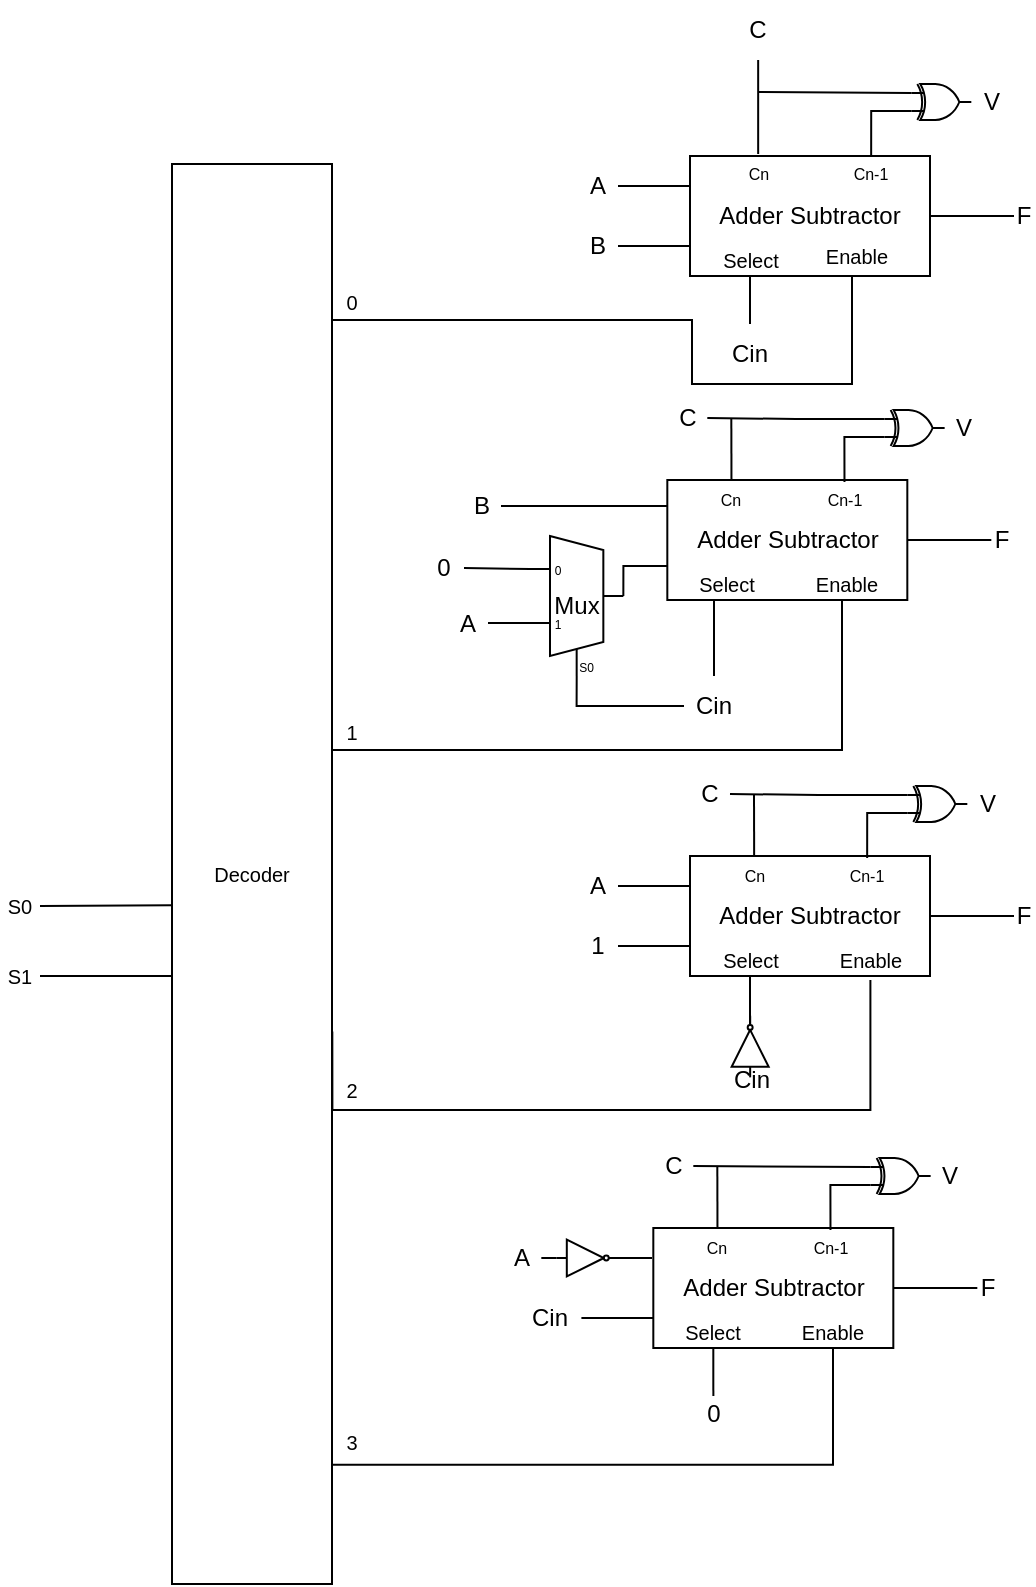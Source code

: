 <mxfile version="15.8.7" type="device" pages="2"><diagram id="RsUCaiPZRQMiNxT37Tem" name="1"><mxGraphModel dx="1182" dy="2004" grid="1" gridSize="10" guides="1" tooltips="1" connect="1" arrows="1" fold="1" page="1" pageScale="1" pageWidth="827" pageHeight="1169" math="0" shadow="0"><root><mxCell id="6rl719s_LVh7zsC9c9Lm-0"/><mxCell id="6rl719s_LVh7zsC9c9Lm-1" parent="6rl719s_LVh7zsC9c9Lm-0"/><mxCell id="6rl719s_LVh7zsC9c9Lm-2" style="edgeStyle=orthogonalEdgeStyle;rounded=0;orthogonalLoop=1;jettySize=auto;html=1;exitX=0;exitY=0.75;exitDx=0;exitDy=0;endArrow=none;endFill=0;entryX=1;entryY=0.5;entryDx=0;entryDy=0;" parent="6rl719s_LVh7zsC9c9Lm-1" source="6rl719s_LVh7zsC9c9Lm-3" target="6rl719s_LVh7zsC9c9Lm-31" edge="1"><mxGeometry relative="1" as="geometry"><mxPoint x="319" y="123" as="targetPoint"/></mxGeometry></mxCell><mxCell id="6rl719s_LVh7zsC9c9Lm-3" value="Adder Subtractor" style="rounded=0;whiteSpace=wrap;html=1;" parent="6rl719s_LVh7zsC9c9Lm-1" vertex="1"><mxGeometry x="399" y="76" width="120" height="60" as="geometry"/></mxCell><mxCell id="6rl719s_LVh7zsC9c9Lm-4" value="A" style="text;html=1;strokeColor=none;fillColor=none;align=center;verticalAlign=middle;whiteSpace=wrap;rounded=0;" parent="6rl719s_LVh7zsC9c9Lm-1" vertex="1"><mxGeometry x="343" y="76" width="20" height="30" as="geometry"/></mxCell><mxCell id="6rl719s_LVh7zsC9c9Lm-5" value="" style="endArrow=none;html=1;rounded=0;entryX=0;entryY=0.25;entryDx=0;entryDy=0;" parent="6rl719s_LVh7zsC9c9Lm-1" source="6rl719s_LVh7zsC9c9Lm-4" target="6rl719s_LVh7zsC9c9Lm-3" edge="1"><mxGeometry width="50" height="50" relative="1" as="geometry"><mxPoint x="349" y="93" as="sourcePoint"/><mxPoint x="519" y="136" as="targetPoint"/></mxGeometry></mxCell><mxCell id="6rl719s_LVh7zsC9c9Lm-6" style="edgeStyle=orthogonalEdgeStyle;rounded=1;orthogonalLoop=1;jettySize=auto;html=1;entryX=0.25;entryY=1;entryDx=0;entryDy=0;endArrow=none;endFill=0;" parent="6rl719s_LVh7zsC9c9Lm-1" target="6rl719s_LVh7zsC9c9Lm-3" edge="1"><mxGeometry relative="1" as="geometry"><mxPoint x="429.017" y="160" as="sourcePoint"/></mxGeometry></mxCell><mxCell id="6rl719s_LVh7zsC9c9Lm-7" value="Cin" style="text;html=1;strokeColor=none;fillColor=none;align=center;verticalAlign=middle;whiteSpace=wrap;rounded=0;" parent="6rl719s_LVh7zsC9c9Lm-1" vertex="1"><mxGeometry x="414" y="160" width="30" height="30" as="geometry"/></mxCell><mxCell id="6rl719s_LVh7zsC9c9Lm-8" style="edgeStyle=orthogonalEdgeStyle;rounded=0;orthogonalLoop=1;jettySize=auto;html=1;exitX=0;exitY=0.75;exitDx=0;exitDy=0;entryX=1;entryY=0.5;entryDx=0;entryDy=-5;entryPerimeter=0;endArrow=none;endFill=0;" parent="6rl719s_LVh7zsC9c9Lm-1" target="6rl719s_LVh7zsC9c9Lm-13" edge="1"><mxGeometry relative="1" as="geometry"><mxPoint x="399" y="281" as="sourcePoint"/></mxGeometry></mxCell><mxCell id="6rl719s_LVh7zsC9c9Lm-10" value="A" style="text;html=1;strokeColor=none;fillColor=none;align=center;verticalAlign=middle;whiteSpace=wrap;rounded=0;" parent="6rl719s_LVh7zsC9c9Lm-1" vertex="1"><mxGeometry x="278" y="295" width="20" height="30" as="geometry"/></mxCell><mxCell id="6rl719s_LVh7zsC9c9Lm-11" value="" style="endArrow=none;html=1;rounded=0;entryX=0;entryY=0.25;entryDx=0;entryDy=0;exitX=1;exitY=0.5;exitDx=0;exitDy=0;" parent="6rl719s_LVh7zsC9c9Lm-1" source="6rl719s_LVh7zsC9c9Lm-12" edge="1"><mxGeometry width="50" height="50" relative="1" as="geometry"><mxPoint x="340" y="251" as="sourcePoint"/><mxPoint x="399" y="251" as="targetPoint"/></mxGeometry></mxCell><mxCell id="6rl719s_LVh7zsC9c9Lm-12" value="B" style="text;html=1;strokeColor=none;fillColor=none;align=center;verticalAlign=middle;whiteSpace=wrap;rounded=0;" parent="6rl719s_LVh7zsC9c9Lm-1" vertex="1"><mxGeometry x="284.5" y="236" width="20" height="30" as="geometry"/></mxCell><mxCell id="6rl719s_LVh7zsC9c9Lm-13" value="Mux" style="shadow=0;dashed=0;align=center;html=1;strokeWidth=1;shape=mxgraph.electrical.abstract.mux2;" parent="6rl719s_LVh7zsC9c9Lm-1" vertex="1"><mxGeometry x="319" y="266" width="46.67" height="70" as="geometry"/></mxCell><mxCell id="6rl719s_LVh7zsC9c9Lm-14" value="" style="endArrow=none;html=1;rounded=0;exitX=1;exitY=0.5;exitDx=0;exitDy=0;exitPerimeter=0;entryX=0;entryY=0.579;entryDx=0;entryDy=3;entryPerimeter=0;" parent="6rl719s_LVh7zsC9c9Lm-1" target="6rl719s_LVh7zsC9c9Lm-13" edge="1"><mxGeometry width="50" height="50" relative="1" as="geometry"><mxPoint x="298" y="309.5" as="sourcePoint"/><mxPoint x="349" y="274" as="targetPoint"/></mxGeometry></mxCell><mxCell id="6rl719s_LVh7zsC9c9Lm-15" value="" style="endArrow=none;html=1;rounded=0;entryX=0;entryY=0.193;entryDx=0;entryDy=3;entryPerimeter=0;exitX=1;exitY=0.5;exitDx=0;exitDy=0;" parent="6rl719s_LVh7zsC9c9Lm-1" source="6rl719s_LVh7zsC9c9Lm-23" target="6rl719s_LVh7zsC9c9Lm-13" edge="1"><mxGeometry width="50" height="50" relative="1" as="geometry"><mxPoint x="290" y="283" as="sourcePoint"/><mxPoint x="349" y="274" as="targetPoint"/></mxGeometry></mxCell><mxCell id="6rl719s_LVh7zsC9c9Lm-16" style="edgeStyle=orthogonalEdgeStyle;rounded=0;orthogonalLoop=1;jettySize=auto;html=1;entryX=0.25;entryY=1;entryDx=0;entryDy=0;endArrow=none;endFill=0;exitX=0.5;exitY=0;exitDx=0;exitDy=0;" parent="6rl719s_LVh7zsC9c9Lm-1" source="6rl719s_LVh7zsC9c9Lm-18" edge="1"><mxGeometry relative="1" as="geometry"><mxPoint x="429" y="296" as="targetPoint"/><Array as="points"><mxPoint x="411" y="296"/></Array></mxGeometry></mxCell><mxCell id="6rl719s_LVh7zsC9c9Lm-17" style="edgeStyle=orthogonalEdgeStyle;rounded=0;orthogonalLoop=1;jettySize=auto;html=1;entryX=0.286;entryY=1;entryDx=10;entryDy=0;entryPerimeter=0;endArrow=none;endFill=0;" parent="6rl719s_LVh7zsC9c9Lm-1" source="6rl719s_LVh7zsC9c9Lm-18" target="6rl719s_LVh7zsC9c9Lm-13" edge="1"><mxGeometry relative="1" as="geometry"><Array as="points"><mxPoint x="342" y="351"/></Array></mxGeometry></mxCell><mxCell id="6rl719s_LVh7zsC9c9Lm-18" value="Cin" style="text;html=1;strokeColor=none;fillColor=none;align=center;verticalAlign=middle;whiteSpace=wrap;rounded=0;" parent="6rl719s_LVh7zsC9c9Lm-1" vertex="1"><mxGeometry x="396" y="336" width="30" height="30" as="geometry"/></mxCell><mxCell id="6rl719s_LVh7zsC9c9Lm-23" value="0" style="text;html=1;strokeColor=none;fillColor=none;align=center;verticalAlign=middle;whiteSpace=wrap;rounded=0;" parent="6rl719s_LVh7zsC9c9Lm-1" vertex="1"><mxGeometry x="266" y="267" width="20" height="30" as="geometry"/></mxCell><mxCell id="6rl719s_LVh7zsC9c9Lm-31" value="B" style="text;html=1;strokeColor=none;fillColor=none;align=center;verticalAlign=middle;whiteSpace=wrap;rounded=0;" parent="6rl719s_LVh7zsC9c9Lm-1" vertex="1"><mxGeometry x="343" y="105.5" width="20" height="30" as="geometry"/></mxCell><mxCell id="6rl719s_LVh7zsC9c9Lm-32" value="Select" style="text;html=1;strokeColor=none;fillColor=none;align=center;verticalAlign=middle;whiteSpace=wrap;rounded=0;fontSize=10;" parent="6rl719s_LVh7zsC9c9Lm-1" vertex="1"><mxGeometry x="408.5" y="117" width="41" height="21" as="geometry"/></mxCell><mxCell id="6rl719s_LVh7zsC9c9Lm-33" style="edgeStyle=orthogonalEdgeStyle;rounded=0;orthogonalLoop=1;jettySize=auto;html=1;exitX=0;exitY=0.75;exitDx=0;exitDy=0;endArrow=none;endFill=0;entryX=1;entryY=0.5;entryDx=0;entryDy=0;" parent="6rl719s_LVh7zsC9c9Lm-1" source="6rl719s_LVh7zsC9c9Lm-34" target="6rl719s_LVh7zsC9c9Lm-38" edge="1"><mxGeometry relative="1" as="geometry"><mxPoint x="319.0" y="473" as="targetPoint"/></mxGeometry></mxCell><mxCell id="6rl719s_LVh7zsC9c9Lm-34" value="Adder Subtractor" style="rounded=0;whiteSpace=wrap;html=1;" parent="6rl719s_LVh7zsC9c9Lm-1" vertex="1"><mxGeometry x="399.0" y="426" width="120" height="60" as="geometry"/></mxCell><mxCell id="6rl719s_LVh7zsC9c9Lm-35" value="A" style="text;html=1;strokeColor=none;fillColor=none;align=center;verticalAlign=middle;whiteSpace=wrap;rounded=0;" parent="6rl719s_LVh7zsC9c9Lm-1" vertex="1"><mxGeometry x="343.0" y="426" width="20" height="30" as="geometry"/></mxCell><mxCell id="6rl719s_LVh7zsC9c9Lm-36" value="" style="endArrow=none;html=1;rounded=0;entryX=0;entryY=0.25;entryDx=0;entryDy=0;" parent="6rl719s_LVh7zsC9c9Lm-1" source="6rl719s_LVh7zsC9c9Lm-35" target="6rl719s_LVh7zsC9c9Lm-34" edge="1"><mxGeometry width="50" height="50" relative="1" as="geometry"><mxPoint x="349.0" y="443" as="sourcePoint"/><mxPoint x="519" y="486" as="targetPoint"/></mxGeometry></mxCell><mxCell id="6rl719s_LVh7zsC9c9Lm-37" style="edgeStyle=orthogonalEdgeStyle;rounded=1;orthogonalLoop=1;jettySize=auto;html=1;entryX=0.25;entryY=1;entryDx=0;entryDy=0;endArrow=none;endFill=0;" parent="6rl719s_LVh7zsC9c9Lm-1" target="6rl719s_LVh7zsC9c9Lm-34" edge="1"><mxGeometry relative="1" as="geometry"><mxPoint x="429.017" y="510" as="sourcePoint"/></mxGeometry></mxCell><mxCell id="6rl719s_LVh7zsC9c9Lm-38" value="1" style="text;html=1;strokeColor=none;fillColor=none;align=center;verticalAlign=middle;whiteSpace=wrap;rounded=0;" parent="6rl719s_LVh7zsC9c9Lm-1" vertex="1"><mxGeometry x="343.0" y="455.5" width="20" height="30" as="geometry"/></mxCell><mxCell id="6rl719s_LVh7zsC9c9Lm-39" value="Select" style="text;html=1;strokeColor=none;fillColor=none;align=center;verticalAlign=middle;whiteSpace=wrap;rounded=0;fontSize=10;" parent="6rl719s_LVh7zsC9c9Lm-1" vertex="1"><mxGeometry x="408.5" y="467" width="41" height="21" as="geometry"/></mxCell><mxCell id="6rl719s_LVh7zsC9c9Lm-40" value="Cin" style="text;html=1;strokeColor=none;fillColor=none;align=center;verticalAlign=middle;whiteSpace=wrap;rounded=0;" parent="6rl719s_LVh7zsC9c9Lm-1" vertex="1"><mxGeometry x="414.66" y="523" width="30" height="30" as="geometry"/></mxCell><mxCell id="6rl719s_LVh7zsC9c9Lm-41" value="" style="verticalLabelPosition=bottom;shadow=0;dashed=0;align=center;html=1;verticalAlign=top;shape=mxgraph.electrical.logic_gates.inverter_2;fontSize=10;rotation=-90;" parent="6rl719s_LVh7zsC9c9Lm-1" vertex="1"><mxGeometry x="413.66" y="512" width="30.84" height="18.5" as="geometry"/></mxCell><mxCell id="ZYBByShZDSf-oBHwDq__-12" style="edgeStyle=orthogonalEdgeStyle;rounded=0;orthogonalLoop=1;jettySize=auto;html=1;exitX=0.5;exitY=1;exitDx=0;exitDy=0;fontSize=10;endArrow=none;endFill=0;" parent="6rl719s_LVh7zsC9c9Lm-1" source="ZYBByShZDSf-oBHwDq__-0" target="ZYBByShZDSf-oBHwDq__-5" edge="1"><mxGeometry relative="1" as="geometry"><mxPoint x="578.793" y="210" as="targetPoint"/><Array as="points"><mxPoint x="480" y="136"/><mxPoint x="480" y="190"/><mxPoint x="400" y="190"/><mxPoint x="400" y="158"/></Array></mxGeometry></mxCell><mxCell id="ZYBByShZDSf-oBHwDq__-0" value="Enable" style="text;html=1;strokeColor=none;fillColor=none;align=center;verticalAlign=middle;whiteSpace=wrap;rounded=0;fontSize=10;" parent="6rl719s_LVh7zsC9c9Lm-1" vertex="1"><mxGeometry x="462.34" y="115" width="41" height="21" as="geometry"/></mxCell><mxCell id="ZYBByShZDSf-oBHwDq__-14" style="edgeStyle=orthogonalEdgeStyle;rounded=0;orthogonalLoop=1;jettySize=auto;html=1;entryX=0.994;entryY=0.38;entryDx=0;entryDy=0;entryPerimeter=0;fontSize=10;endArrow=none;endFill=0;" parent="6rl719s_LVh7zsC9c9Lm-1" target="ZYBByShZDSf-oBHwDq__-5" edge="1"><mxGeometry relative="1" as="geometry"><Array as="points"><mxPoint x="475" y="373"/><mxPoint x="219" y="373"/></Array><mxPoint x="475" y="296" as="sourcePoint"/></mxGeometry></mxCell><mxCell id="ZYBByShZDSf-oBHwDq__-17" style="edgeStyle=orthogonalEdgeStyle;rounded=0;orthogonalLoop=1;jettySize=auto;html=1;entryX=1.002;entryY=0.611;entryDx=0;entryDy=0;entryPerimeter=0;fontSize=10;endArrow=none;endFill=0;" parent="6rl719s_LVh7zsC9c9Lm-1" source="ZYBByShZDSf-oBHwDq__-2" target="ZYBByShZDSf-oBHwDq__-5" edge="1"><mxGeometry relative="1" as="geometry"><Array as="points"><mxPoint x="489" y="553"/><mxPoint x="220" y="553"/></Array></mxGeometry></mxCell><mxCell id="ZYBByShZDSf-oBHwDq__-2" value="Enable" style="text;html=1;strokeColor=none;fillColor=none;align=center;verticalAlign=middle;whiteSpace=wrap;rounded=0;fontSize=10;" parent="6rl719s_LVh7zsC9c9Lm-1" vertex="1"><mxGeometry x="468.66" y="467" width="41" height="21" as="geometry"/></mxCell><mxCell id="ZYBByShZDSf-oBHwDq__-18" style="edgeStyle=orthogonalEdgeStyle;rounded=0;orthogonalLoop=1;jettySize=auto;html=1;fontSize=10;endArrow=none;endFill=0;entryX=0.994;entryY=0.916;entryDx=0;entryDy=0;entryPerimeter=0;" parent="6rl719s_LVh7zsC9c9Lm-1" target="ZYBByShZDSf-oBHwDq__-5" edge="1"><mxGeometry relative="1" as="geometry"><mxPoint x="487" y="760" as="targetPoint"/><Array as="points"><mxPoint x="470" y="730"/></Array><mxPoint x="470.5" y="672" as="sourcePoint"/></mxGeometry></mxCell><mxCell id="ZYBByShZDSf-oBHwDq__-5" value="Decoder" style="rounded=0;whiteSpace=wrap;html=1;fontSize=10;" parent="6rl719s_LVh7zsC9c9Lm-1" vertex="1"><mxGeometry x="140" y="80" width="80" height="710" as="geometry"/></mxCell><mxCell id="ZYBByShZDSf-oBHwDq__-7" value="" style="endArrow=none;html=1;rounded=0;fontSize=10;exitX=-0.052;exitY=0.484;exitDx=0;exitDy=0;exitPerimeter=0;entryX=1;entryY=0.5;entryDx=0;entryDy=0;" parent="6rl719s_LVh7zsC9c9Lm-1" edge="1"><mxGeometry width="50" height="50" relative="1" as="geometry"><mxPoint x="140.0" y="486.0" as="sourcePoint"/><mxPoint x="74" y="486.0" as="targetPoint"/></mxGeometry></mxCell><mxCell id="ZYBByShZDSf-oBHwDq__-13" value="0" style="text;html=1;strokeColor=none;fillColor=none;align=center;verticalAlign=middle;whiteSpace=wrap;rounded=0;fontSize=10;" parent="6rl719s_LVh7zsC9c9Lm-1" vertex="1"><mxGeometry x="220" y="134" width="20" height="30" as="geometry"/></mxCell><mxCell id="ZYBByShZDSf-oBHwDq__-15" value="1" style="text;html=1;strokeColor=none;fillColor=none;align=center;verticalAlign=middle;whiteSpace=wrap;rounded=0;fontSize=10;" parent="6rl719s_LVh7zsC9c9Lm-1" vertex="1"><mxGeometry x="220" y="349" width="20" height="30" as="geometry"/></mxCell><mxCell id="ZYBByShZDSf-oBHwDq__-22" value="S0" style="text;html=1;strokeColor=none;fillColor=none;align=center;verticalAlign=middle;whiteSpace=wrap;rounded=0;fontSize=10;" parent="6rl719s_LVh7zsC9c9Lm-1" vertex="1"><mxGeometry x="54" y="441" width="20" height="20" as="geometry"/></mxCell><mxCell id="ZYBByShZDSf-oBHwDq__-23" value="S1" style="text;html=1;strokeColor=none;fillColor=none;align=center;verticalAlign=middle;whiteSpace=wrap;rounded=0;fontSize=10;" parent="6rl719s_LVh7zsC9c9Lm-1" vertex="1"><mxGeometry x="54" y="476" width="20" height="20" as="geometry"/></mxCell><mxCell id="ZYBByShZDSf-oBHwDq__-24" value="" style="endArrow=none;html=1;rounded=0;fontSize=10;exitX=-0.052;exitY=0.484;exitDx=0;exitDy=0;exitPerimeter=0;entryX=1;entryY=0.5;entryDx=0;entryDy=0;" parent="6rl719s_LVh7zsC9c9Lm-1" target="ZYBByShZDSf-oBHwDq__-22" edge="1"><mxGeometry width="50" height="50" relative="1" as="geometry"><mxPoint x="139.84" y="450.6" as="sourcePoint"/><mxPoint x="74" y="451" as="targetPoint"/></mxGeometry></mxCell><mxCell id="ZYBByShZDSf-oBHwDq__-25" value="2" style="text;html=1;strokeColor=none;fillColor=none;align=center;verticalAlign=middle;whiteSpace=wrap;rounded=0;fontSize=10;" parent="6rl719s_LVh7zsC9c9Lm-1" vertex="1"><mxGeometry x="220" y="528" width="20" height="30" as="geometry"/></mxCell><mxCell id="ZYBByShZDSf-oBHwDq__-26" value="3" style="text;html=1;strokeColor=none;fillColor=none;align=center;verticalAlign=middle;whiteSpace=wrap;rounded=0;fontSize=10;" parent="6rl719s_LVh7zsC9c9Lm-1" vertex="1"><mxGeometry x="220" y="704" width="20" height="30" as="geometry"/></mxCell><mxCell id="NhhRBZqw4-z9NiIRB-gK-0" value="" style="endArrow=none;html=1;rounded=0;entryX=1;entryY=0.5;entryDx=0;entryDy=0;exitX=0;exitY=0.5;exitDx=0;exitDy=0;" parent="6rl719s_LVh7zsC9c9Lm-1" source="NhhRBZqw4-z9NiIRB-gK-1" target="6rl719s_LVh7zsC9c9Lm-3" edge="1"><mxGeometry width="50" height="50" relative="1" as="geometry"><mxPoint x="560" y="106" as="sourcePoint"/><mxPoint x="490" y="230" as="targetPoint"/></mxGeometry></mxCell><mxCell id="NhhRBZqw4-z9NiIRB-gK-1" value="F" style="text;html=1;strokeColor=none;fillColor=none;align=center;verticalAlign=middle;whiteSpace=wrap;rounded=0;" parent="6rl719s_LVh7zsC9c9Lm-1" vertex="1"><mxGeometry x="561" y="91" width="10" height="30" as="geometry"/></mxCell><mxCell id="NhhRBZqw4-z9NiIRB-gK-7" value="" style="endArrow=none;html=1;rounded=0;entryX=1;entryY=0.5;entryDx=0;entryDy=0;exitX=0;exitY=0.5;exitDx=0;exitDy=0;" parent="6rl719s_LVh7zsC9c9Lm-1" source="NhhRBZqw4-z9NiIRB-gK-8" edge="1"><mxGeometry width="50" height="50" relative="1" as="geometry"><mxPoint x="560" y="456" as="sourcePoint"/><mxPoint x="519" y="456" as="targetPoint"/></mxGeometry></mxCell><mxCell id="NhhRBZqw4-z9NiIRB-gK-8" value="F" style="text;html=1;strokeColor=none;fillColor=none;align=center;verticalAlign=middle;whiteSpace=wrap;rounded=0;" parent="6rl719s_LVh7zsC9c9Lm-1" vertex="1"><mxGeometry x="561" y="441" width="10" height="30" as="geometry"/></mxCell><mxCell id="NhhRBZqw4-z9NiIRB-gK-15" value="Cn-1" style="text;html=1;strokeColor=none;fillColor=none;align=center;verticalAlign=middle;whiteSpace=wrap;rounded=0;fontSize=8;" parent="6rl719s_LVh7zsC9c9Lm-1" vertex="1"><mxGeometry x="479.16" y="76" width="20.84" height="17" as="geometry"/></mxCell><mxCell id="NhhRBZqw4-z9NiIRB-gK-16" value="Cn" style="text;html=1;strokeColor=none;fillColor=none;align=center;verticalAlign=middle;whiteSpace=wrap;rounded=0;fontSize=8;" parent="6rl719s_LVh7zsC9c9Lm-1" vertex="1"><mxGeometry x="422.66" y="76" width="20.84" height="17" as="geometry"/></mxCell><mxCell id="NhhRBZqw4-z9NiIRB-gK-17" value="" style="endArrow=none;html=1;rounded=0;exitX=0.5;exitY=0;exitDx=0;exitDy=0;entryX=0.5;entryY=1;entryDx=0;entryDy=0;" parent="6rl719s_LVh7zsC9c9Lm-1" target="NhhRBZqw4-z9NiIRB-gK-18" edge="1"><mxGeometry width="50" height="50" relative="1" as="geometry"><mxPoint x="433.08" y="75" as="sourcePoint"/><mxPoint x="433.08" y="39" as="targetPoint"/></mxGeometry></mxCell><mxCell id="NhhRBZqw4-z9NiIRB-gK-18" value="C" style="text;html=1;strokeColor=none;fillColor=none;align=center;verticalAlign=middle;whiteSpace=wrap;rounded=0;" parent="6rl719s_LVh7zsC9c9Lm-1" vertex="1"><mxGeometry x="423.08" y="-2" width="20" height="30" as="geometry"/></mxCell><mxCell id="NhhRBZqw4-z9NiIRB-gK-20" style="edgeStyle=orthogonalEdgeStyle;rounded=0;orthogonalLoop=1;jettySize=auto;html=1;exitX=0;exitY=0.75;exitDx=0;exitDy=0;exitPerimeter=0;entryX=0.5;entryY=0;entryDx=0;entryDy=0;endArrow=none;endFill=0;" parent="6rl719s_LVh7zsC9c9Lm-1" source="NhhRBZqw4-z9NiIRB-gK-19" target="NhhRBZqw4-z9NiIRB-gK-15" edge="1"><mxGeometry relative="1" as="geometry"/></mxCell><mxCell id="NhhRBZqw4-z9NiIRB-gK-21" style="edgeStyle=orthogonalEdgeStyle;rounded=0;orthogonalLoop=1;jettySize=auto;html=1;exitX=0;exitY=0.25;exitDx=0;exitDy=0;exitPerimeter=0;endArrow=none;endFill=0;" parent="6rl719s_LVh7zsC9c9Lm-1" source="NhhRBZqw4-z9NiIRB-gK-19" edge="1"><mxGeometry relative="1" as="geometry"><mxPoint x="433" y="44" as="targetPoint"/></mxGeometry></mxCell><mxCell id="NhhRBZqw4-z9NiIRB-gK-19" value="" style="verticalLabelPosition=bottom;shadow=0;dashed=0;align=center;html=1;verticalAlign=top;shape=mxgraph.electrical.logic_gates.logic_gate;operation=xor;" parent="6rl719s_LVh7zsC9c9Lm-1" vertex="1"><mxGeometry x="509.66" y="40" width="30" height="18" as="geometry"/></mxCell><mxCell id="NhhRBZqw4-z9NiIRB-gK-22" value="V" style="text;html=1;strokeColor=none;fillColor=none;align=center;verticalAlign=middle;whiteSpace=wrap;rounded=0;" parent="6rl719s_LVh7zsC9c9Lm-1" vertex="1"><mxGeometry x="539.66" y="34" width="20" height="30" as="geometry"/></mxCell><mxCell id="NhhRBZqw4-z9NiIRB-gK-23" value="Cn-1" style="text;html=1;strokeColor=none;fillColor=none;align=center;verticalAlign=middle;whiteSpace=wrap;rounded=0;fontSize=8;" parent="6rl719s_LVh7zsC9c9Lm-1" vertex="1"><mxGeometry x="477.16" y="427" width="20.84" height="17" as="geometry"/></mxCell><mxCell id="NhhRBZqw4-z9NiIRB-gK-24" value="Cn" style="text;html=1;strokeColor=none;fillColor=none;align=center;verticalAlign=middle;whiteSpace=wrap;rounded=0;fontSize=8;" parent="6rl719s_LVh7zsC9c9Lm-1" vertex="1"><mxGeometry x="420.66" y="427" width="20.84" height="17" as="geometry"/></mxCell><mxCell id="NhhRBZqw4-z9NiIRB-gK-25" value="" style="endArrow=none;html=1;rounded=0;exitX=0.5;exitY=0;exitDx=0;exitDy=0;" parent="6rl719s_LVh7zsC9c9Lm-1" edge="1"><mxGeometry width="50" height="50" relative="1" as="geometry"><mxPoint x="431.08" y="426" as="sourcePoint"/><mxPoint x="431" y="395" as="targetPoint"/></mxGeometry></mxCell><mxCell id="NhhRBZqw4-z9NiIRB-gK-26" style="edgeStyle=orthogonalEdgeStyle;rounded=0;orthogonalLoop=1;jettySize=auto;html=1;exitX=0;exitY=0.75;exitDx=0;exitDy=0;exitPerimeter=0;entryX=0.5;entryY=0;entryDx=0;entryDy=0;endArrow=none;endFill=0;" parent="6rl719s_LVh7zsC9c9Lm-1" source="NhhRBZqw4-z9NiIRB-gK-28" target="NhhRBZqw4-z9NiIRB-gK-23" edge="1"><mxGeometry relative="1" as="geometry"/></mxCell><mxCell id="NhhRBZqw4-z9NiIRB-gK-27" style="edgeStyle=orthogonalEdgeStyle;rounded=0;orthogonalLoop=1;jettySize=auto;html=1;exitX=0;exitY=0.25;exitDx=0;exitDy=0;exitPerimeter=0;endArrow=none;endFill=0;entryX=1;entryY=0.5;entryDx=0;entryDy=0;" parent="6rl719s_LVh7zsC9c9Lm-1" source="NhhRBZqw4-z9NiIRB-gK-28" target="NhhRBZqw4-z9NiIRB-gK-30" edge="1"><mxGeometry relative="1" as="geometry"><mxPoint x="420" y="395" as="targetPoint"/></mxGeometry></mxCell><mxCell id="NhhRBZqw4-z9NiIRB-gK-28" value="" style="verticalLabelPosition=bottom;shadow=0;dashed=0;align=center;html=1;verticalAlign=top;shape=mxgraph.electrical.logic_gates.logic_gate;operation=xor;" parent="6rl719s_LVh7zsC9c9Lm-1" vertex="1"><mxGeometry x="507.66" y="391" width="30" height="18" as="geometry"/></mxCell><mxCell id="NhhRBZqw4-z9NiIRB-gK-29" value="V" style="text;html=1;strokeColor=none;fillColor=none;align=center;verticalAlign=middle;whiteSpace=wrap;rounded=0;" parent="6rl719s_LVh7zsC9c9Lm-1" vertex="1"><mxGeometry x="537.66" y="385" width="20" height="30" as="geometry"/></mxCell><mxCell id="NhhRBZqw4-z9NiIRB-gK-30" value="C" style="text;html=1;strokeColor=none;fillColor=none;align=center;verticalAlign=middle;whiteSpace=wrap;rounded=0;" parent="6rl719s_LVh7zsC9c9Lm-1" vertex="1"><mxGeometry x="399" y="380" width="20" height="30" as="geometry"/></mxCell><mxCell id="NhhRBZqw4-z9NiIRB-gK-32" style="edgeStyle=orthogonalEdgeStyle;rounded=0;orthogonalLoop=1;jettySize=auto;html=1;exitX=0;exitY=0.75;exitDx=0;exitDy=0;endArrow=none;endFill=0;entryX=1;entryY=0.5;entryDx=0;entryDy=0;" parent="6rl719s_LVh7zsC9c9Lm-1" source="NhhRBZqw4-z9NiIRB-gK-33" edge="1"><mxGeometry relative="1" as="geometry"><mxPoint x="344.66" y="656.5" as="targetPoint"/></mxGeometry></mxCell><mxCell id="NhhRBZqw4-z9NiIRB-gK-33" value="Adder Subtractor" style="rounded=0;whiteSpace=wrap;html=1;" parent="6rl719s_LVh7zsC9c9Lm-1" vertex="1"><mxGeometry x="380.66" y="612" width="120" height="60" as="geometry"/></mxCell><mxCell id="NhhRBZqw4-z9NiIRB-gK-53" style="edgeStyle=orthogonalEdgeStyle;rounded=0;orthogonalLoop=1;jettySize=auto;html=1;exitX=1;exitY=0.5;exitDx=0;exitDy=0;entryX=0;entryY=0.5;entryDx=0;entryDy=0;entryPerimeter=0;endArrow=none;endFill=0;" parent="6rl719s_LVh7zsC9c9Lm-1" source="NhhRBZqw4-z9NiIRB-gK-34" target="NhhRBZqw4-z9NiIRB-gK-50" edge="1"><mxGeometry relative="1" as="geometry"/></mxCell><mxCell id="NhhRBZqw4-z9NiIRB-gK-34" value="A" style="text;html=1;strokeColor=none;fillColor=none;align=center;verticalAlign=middle;whiteSpace=wrap;rounded=0;" parent="6rl719s_LVh7zsC9c9Lm-1" vertex="1"><mxGeometry x="304.66" y="612" width="20" height="30" as="geometry"/></mxCell><mxCell id="NhhRBZqw4-z9NiIRB-gK-36" style="edgeStyle=orthogonalEdgeStyle;rounded=1;orthogonalLoop=1;jettySize=auto;html=1;entryX=0.25;entryY=1;entryDx=0;entryDy=0;endArrow=none;endFill=0;" parent="6rl719s_LVh7zsC9c9Lm-1" target="NhhRBZqw4-z9NiIRB-gK-33" edge="1"><mxGeometry relative="1" as="geometry"><mxPoint x="410.677" y="696" as="sourcePoint"/></mxGeometry></mxCell><mxCell id="NhhRBZqw4-z9NiIRB-gK-38" value="Select" style="text;html=1;strokeColor=none;fillColor=none;align=center;verticalAlign=middle;whiteSpace=wrap;rounded=0;fontSize=10;" parent="6rl719s_LVh7zsC9c9Lm-1" vertex="1"><mxGeometry x="390.16" y="653" width="41" height="21" as="geometry"/></mxCell><mxCell id="NhhRBZqw4-z9NiIRB-gK-40" value="Enable" style="text;html=1;strokeColor=none;fillColor=none;align=center;verticalAlign=middle;whiteSpace=wrap;rounded=0;fontSize=10;" parent="6rl719s_LVh7zsC9c9Lm-1" vertex="1"><mxGeometry x="450.32" y="653" width="41" height="21" as="geometry"/></mxCell><mxCell id="NhhRBZqw4-z9NiIRB-gK-41" value="" style="endArrow=none;html=1;rounded=0;entryX=1;entryY=0.5;entryDx=0;entryDy=0;exitX=0;exitY=0.5;exitDx=0;exitDy=0;" parent="6rl719s_LVh7zsC9c9Lm-1" source="NhhRBZqw4-z9NiIRB-gK-42" edge="1"><mxGeometry width="50" height="50" relative="1" as="geometry"><mxPoint x="541.66" y="642" as="sourcePoint"/><mxPoint x="500.66" y="642" as="targetPoint"/></mxGeometry></mxCell><mxCell id="NhhRBZqw4-z9NiIRB-gK-42" value="F" style="text;html=1;strokeColor=none;fillColor=none;align=center;verticalAlign=middle;whiteSpace=wrap;rounded=0;" parent="6rl719s_LVh7zsC9c9Lm-1" vertex="1"><mxGeometry x="542.66" y="627" width="10" height="30" as="geometry"/></mxCell><mxCell id="NhhRBZqw4-z9NiIRB-gK-43" value="Cn-1" style="text;html=1;strokeColor=none;fillColor=none;align=center;verticalAlign=middle;whiteSpace=wrap;rounded=0;fontSize=8;" parent="6rl719s_LVh7zsC9c9Lm-1" vertex="1"><mxGeometry x="458.82" y="613" width="20.84" height="17" as="geometry"/></mxCell><mxCell id="NhhRBZqw4-z9NiIRB-gK-44" value="Cn" style="text;html=1;strokeColor=none;fillColor=none;align=center;verticalAlign=middle;whiteSpace=wrap;rounded=0;fontSize=8;" parent="6rl719s_LVh7zsC9c9Lm-1" vertex="1"><mxGeometry x="402.32" y="613" width="20.84" height="17" as="geometry"/></mxCell><mxCell id="NhhRBZqw4-z9NiIRB-gK-45" value="" style="endArrow=none;html=1;rounded=0;exitX=0.5;exitY=0;exitDx=0;exitDy=0;" parent="6rl719s_LVh7zsC9c9Lm-1" edge="1"><mxGeometry width="50" height="50" relative="1" as="geometry"><mxPoint x="412.74" y="612" as="sourcePoint"/><mxPoint x="412.66" y="581" as="targetPoint"/></mxGeometry></mxCell><mxCell id="NhhRBZqw4-z9NiIRB-gK-46" style="edgeStyle=orthogonalEdgeStyle;rounded=0;orthogonalLoop=1;jettySize=auto;html=1;exitX=0;exitY=0.75;exitDx=0;exitDy=0;exitPerimeter=0;entryX=0.5;entryY=0;entryDx=0;entryDy=0;endArrow=none;endFill=0;" parent="6rl719s_LVh7zsC9c9Lm-1" source="NhhRBZqw4-z9NiIRB-gK-48" target="NhhRBZqw4-z9NiIRB-gK-43" edge="1"><mxGeometry relative="1" as="geometry"/></mxCell><mxCell id="NhhRBZqw4-z9NiIRB-gK-47" style="edgeStyle=orthogonalEdgeStyle;rounded=0;orthogonalLoop=1;jettySize=auto;html=1;exitX=0;exitY=0.25;exitDx=0;exitDy=0;exitPerimeter=0;endArrow=none;endFill=0;entryX=1;entryY=0.5;entryDx=0;entryDy=0;" parent="6rl719s_LVh7zsC9c9Lm-1" source="NhhRBZqw4-z9NiIRB-gK-48" edge="1"><mxGeometry relative="1" as="geometry"><mxPoint x="400.66" y="581" as="targetPoint"/></mxGeometry></mxCell><mxCell id="NhhRBZqw4-z9NiIRB-gK-48" value="" style="verticalLabelPosition=bottom;shadow=0;dashed=0;align=center;html=1;verticalAlign=top;shape=mxgraph.electrical.logic_gates.logic_gate;operation=xor;" parent="6rl719s_LVh7zsC9c9Lm-1" vertex="1"><mxGeometry x="489.32" y="577" width="30" height="18" as="geometry"/></mxCell><mxCell id="NhhRBZqw4-z9NiIRB-gK-49" value="V" style="text;html=1;strokeColor=none;fillColor=none;align=center;verticalAlign=middle;whiteSpace=wrap;rounded=0;" parent="6rl719s_LVh7zsC9c9Lm-1" vertex="1"><mxGeometry x="519.32" y="571" width="20" height="30" as="geometry"/></mxCell><mxCell id="NhhRBZqw4-z9NiIRB-gK-52" style="edgeStyle=orthogonalEdgeStyle;rounded=0;orthogonalLoop=1;jettySize=auto;html=1;exitX=1;exitY=0.5;exitDx=0;exitDy=0;exitPerimeter=0;endArrow=none;endFill=0;" parent="6rl719s_LVh7zsC9c9Lm-1" source="NhhRBZqw4-z9NiIRB-gK-50" edge="1"><mxGeometry relative="1" as="geometry"><mxPoint x="380" y="627" as="targetPoint"/></mxGeometry></mxCell><mxCell id="NhhRBZqw4-z9NiIRB-gK-50" value="" style="verticalLabelPosition=bottom;shadow=0;dashed=0;align=center;html=1;verticalAlign=top;shape=mxgraph.electrical.logic_gates.inverter_2;fontSize=10;rotation=0;" parent="6rl719s_LVh7zsC9c9Lm-1" vertex="1"><mxGeometry x="332.16" y="617.75" width="30.84" height="18.5" as="geometry"/></mxCell><mxCell id="NhhRBZqw4-z9NiIRB-gK-54" value="0" style="text;html=1;strokeColor=none;fillColor=none;align=center;verticalAlign=middle;whiteSpace=wrap;rounded=0;" parent="6rl719s_LVh7zsC9c9Lm-1" vertex="1"><mxGeometry x="400.66" y="690" width="20" height="30" as="geometry"/></mxCell><mxCell id="NhhRBZqw4-z9NiIRB-gK-55" value="Cin" style="text;html=1;strokeColor=none;fillColor=none;align=center;verticalAlign=middle;whiteSpace=wrap;rounded=0;" parent="6rl719s_LVh7zsC9c9Lm-1" vertex="1"><mxGeometry x="314" y="642" width="30" height="30" as="geometry"/></mxCell><mxCell id="NhhRBZqw4-z9NiIRB-gK-56" value="C" style="text;html=1;strokeColor=none;fillColor=none;align=center;verticalAlign=middle;whiteSpace=wrap;rounded=0;" parent="6rl719s_LVh7zsC9c9Lm-1" vertex="1"><mxGeometry x="380.66" y="566" width="20" height="30" as="geometry"/></mxCell><mxCell id="NhhRBZqw4-z9NiIRB-gK-73" value="Adder Subtractor" style="rounded=0;whiteSpace=wrap;html=1;" parent="6rl719s_LVh7zsC9c9Lm-1" vertex="1"><mxGeometry x="387.66" y="238" width="120" height="60" as="geometry"/></mxCell><mxCell id="NhhRBZqw4-z9NiIRB-gK-78" value="Select" style="text;html=1;strokeColor=none;fillColor=none;align=center;verticalAlign=middle;whiteSpace=wrap;rounded=0;fontSize=10;" parent="6rl719s_LVh7zsC9c9Lm-1" vertex="1"><mxGeometry x="397.16" y="279" width="41" height="21" as="geometry"/></mxCell><mxCell id="NhhRBZqw4-z9NiIRB-gK-79" value="Enable" style="text;html=1;strokeColor=none;fillColor=none;align=center;verticalAlign=middle;whiteSpace=wrap;rounded=0;fontSize=10;" parent="6rl719s_LVh7zsC9c9Lm-1" vertex="1"><mxGeometry x="457.32" y="279" width="41" height="21" as="geometry"/></mxCell><mxCell id="NhhRBZqw4-z9NiIRB-gK-80" value="" style="endArrow=none;html=1;rounded=0;entryX=1;entryY=0.5;entryDx=0;entryDy=0;exitX=0;exitY=0.5;exitDx=0;exitDy=0;" parent="6rl719s_LVh7zsC9c9Lm-1" source="NhhRBZqw4-z9NiIRB-gK-81" edge="1"><mxGeometry width="50" height="50" relative="1" as="geometry"><mxPoint x="548.66" y="268" as="sourcePoint"/><mxPoint x="507.66" y="268" as="targetPoint"/></mxGeometry></mxCell><mxCell id="NhhRBZqw4-z9NiIRB-gK-81" value="F" style="text;html=1;strokeColor=none;fillColor=none;align=center;verticalAlign=middle;whiteSpace=wrap;rounded=0;" parent="6rl719s_LVh7zsC9c9Lm-1" vertex="1"><mxGeometry x="549.66" y="253" width="10" height="30" as="geometry"/></mxCell><mxCell id="NhhRBZqw4-z9NiIRB-gK-82" value="Cn-1" style="text;html=1;strokeColor=none;fillColor=none;align=center;verticalAlign=middle;whiteSpace=wrap;rounded=0;fontSize=8;" parent="6rl719s_LVh7zsC9c9Lm-1" vertex="1"><mxGeometry x="465.82" y="239" width="20.84" height="17" as="geometry"/></mxCell><mxCell id="NhhRBZqw4-z9NiIRB-gK-83" value="Cn" style="text;html=1;strokeColor=none;fillColor=none;align=center;verticalAlign=middle;whiteSpace=wrap;rounded=0;fontSize=8;" parent="6rl719s_LVh7zsC9c9Lm-1" vertex="1"><mxGeometry x="409.32" y="239" width="20.84" height="17" as="geometry"/></mxCell><mxCell id="NhhRBZqw4-z9NiIRB-gK-84" value="" style="endArrow=none;html=1;rounded=0;exitX=0.5;exitY=0;exitDx=0;exitDy=0;" parent="6rl719s_LVh7zsC9c9Lm-1" edge="1"><mxGeometry width="50" height="50" relative="1" as="geometry"><mxPoint x="419.74" y="238" as="sourcePoint"/><mxPoint x="419.66" y="207" as="targetPoint"/></mxGeometry></mxCell><mxCell id="NhhRBZqw4-z9NiIRB-gK-85" style="edgeStyle=orthogonalEdgeStyle;rounded=0;orthogonalLoop=1;jettySize=auto;html=1;exitX=0;exitY=0.75;exitDx=0;exitDy=0;exitPerimeter=0;entryX=0.5;entryY=0;entryDx=0;entryDy=0;endArrow=none;endFill=0;" parent="6rl719s_LVh7zsC9c9Lm-1" source="NhhRBZqw4-z9NiIRB-gK-87" target="NhhRBZqw4-z9NiIRB-gK-82" edge="1"><mxGeometry relative="1" as="geometry"/></mxCell><mxCell id="NhhRBZqw4-z9NiIRB-gK-86" style="edgeStyle=orthogonalEdgeStyle;rounded=0;orthogonalLoop=1;jettySize=auto;html=1;exitX=0;exitY=0.25;exitDx=0;exitDy=0;exitPerimeter=0;endArrow=none;endFill=0;entryX=1;entryY=0.5;entryDx=0;entryDy=0;" parent="6rl719s_LVh7zsC9c9Lm-1" source="NhhRBZqw4-z9NiIRB-gK-87" target="NhhRBZqw4-z9NiIRB-gK-89" edge="1"><mxGeometry relative="1" as="geometry"><mxPoint x="408.66" y="207" as="targetPoint"/></mxGeometry></mxCell><mxCell id="NhhRBZqw4-z9NiIRB-gK-87" value="" style="verticalLabelPosition=bottom;shadow=0;dashed=0;align=center;html=1;verticalAlign=top;shape=mxgraph.electrical.logic_gates.logic_gate;operation=xor;" parent="6rl719s_LVh7zsC9c9Lm-1" vertex="1"><mxGeometry x="496.32" y="203" width="30" height="18" as="geometry"/></mxCell><mxCell id="NhhRBZqw4-z9NiIRB-gK-88" value="V" style="text;html=1;strokeColor=none;fillColor=none;align=center;verticalAlign=middle;whiteSpace=wrap;rounded=0;" parent="6rl719s_LVh7zsC9c9Lm-1" vertex="1"><mxGeometry x="526.32" y="197" width="20" height="30" as="geometry"/></mxCell><mxCell id="NhhRBZqw4-z9NiIRB-gK-89" value="C" style="text;html=1;strokeColor=none;fillColor=none;align=center;verticalAlign=middle;whiteSpace=wrap;rounded=0;" parent="6rl719s_LVh7zsC9c9Lm-1" vertex="1"><mxGeometry x="387.66" y="192" width="20" height="30" as="geometry"/></mxCell></root></mxGraphModel></diagram><diagram id="Nj1vvpLQOXLVEcXTj3U5" name="2"><mxGraphModel dx="394" dy="278" grid="1" gridSize="10" guides="1" tooltips="1" connect="1" arrows="1" fold="1" page="1" pageScale="1" pageWidth="827" pageHeight="1169" math="0" shadow="0"><root><mxCell id="N0m4gwtlJAzCYtnXQRKd-0"/><mxCell id="N0m4gwtlJAzCYtnXQRKd-1" parent="N0m4gwtlJAzCYtnXQRKd-0"/><mxCell id="dv_-f75FkaCXiOk_P8Ut-3" style="edgeStyle=orthogonalEdgeStyle;rounded=0;orthogonalLoop=1;jettySize=auto;html=1;exitX=0;exitY=0.75;exitDx=0;exitDy=0;exitPerimeter=0;endArrow=none;endFill=0;entryX=1.018;entryY=0.41;entryDx=0;entryDy=0;entryPerimeter=0;" edge="1" parent="N0m4gwtlJAzCYtnXQRKd-1" source="dv_-f75FkaCXiOk_P8Ut-0" target="dv_-f75FkaCXiOk_P8Ut-2"><mxGeometry relative="1" as="geometry"><mxPoint x="43" y="41" as="targetPoint"/></mxGeometry></mxCell><mxCell id="dv_-f75FkaCXiOk_P8Ut-5" style="edgeStyle=orthogonalEdgeStyle;rounded=0;orthogonalLoop=1;jettySize=auto;html=1;exitX=0;exitY=0.25;exitDx=0;exitDy=0;exitPerimeter=0;entryX=1.158;entryY=0.813;entryDx=0;entryDy=0;entryPerimeter=0;endArrow=none;endFill=0;" edge="1" parent="N0m4gwtlJAzCYtnXQRKd-1" source="dv_-f75FkaCXiOk_P8Ut-0" target="dv_-f75FkaCXiOk_P8Ut-1"><mxGeometry relative="1" as="geometry"/></mxCell><mxCell id="dv_-f75FkaCXiOk_P8Ut-0" value="" style="verticalLabelPosition=bottom;shadow=0;dashed=0;align=center;html=1;verticalAlign=top;shape=mxgraph.electrical.logic_gates.logic_gate;operation=or;negating=1;negSize=0.15;" vertex="1" parent="N0m4gwtlJAzCYtnXQRKd-1"><mxGeometry x="80" y="19" width="50" height="30" as="geometry"/></mxCell><mxCell id="dv_-f75FkaCXiOk_P8Ut-1" value="C" style="text;html=1;strokeColor=none;fillColor=none;align=center;verticalAlign=middle;whiteSpace=wrap;rounded=0;" vertex="1" parent="N0m4gwtlJAzCYtnXQRKd-1"><mxGeometry x="30" y="10" width="10" height="20" as="geometry"/></mxCell><mxCell id="dv_-f75FkaCXiOk_P8Ut-2" value="Z" style="text;html=1;strokeColor=none;fillColor=none;align=center;verticalAlign=middle;whiteSpace=wrap;rounded=0;" vertex="1" parent="N0m4gwtlJAzCYtnXQRKd-1"><mxGeometry x="30" y="33" width="10" height="20" as="geometry"/></mxCell><mxCell id="dv_-f75FkaCXiOk_P8Ut-6" value="BHI" style="text;html=1;strokeColor=none;fillColor=none;align=center;verticalAlign=middle;whiteSpace=wrap;rounded=0;" vertex="1" parent="N0m4gwtlJAzCYtnXQRKd-1"><mxGeometry x="120" y="19" width="60" height="30" as="geometry"/></mxCell><mxCell id="dv_-f75FkaCXiOk_P8Ut-7" value="" style="verticalLabelPosition=bottom;shadow=0;dashed=0;align=center;html=1;verticalAlign=top;shape=mxgraph.electrical.logic_gates.inverter_2" vertex="1" parent="N0m4gwtlJAzCYtnXQRKd-1"><mxGeometry x="80" y="70" width="50" height="30" as="geometry"/></mxCell><mxCell id="dv_-f75FkaCXiOk_P8Ut-8" value="BHE" style="text;html=1;strokeColor=none;fillColor=none;align=center;verticalAlign=middle;whiteSpace=wrap;rounded=0;" vertex="1" parent="N0m4gwtlJAzCYtnXQRKd-1"><mxGeometry x="120" y="70" width="60" height="30" as="geometry"/></mxCell><mxCell id="dv_-f75FkaCXiOk_P8Ut-9" value="C" style="text;html=1;strokeColor=none;fillColor=none;align=center;verticalAlign=middle;whiteSpace=wrap;rounded=0;" vertex="1" parent="N0m4gwtlJAzCYtnXQRKd-1"><mxGeometry x="70" y="75" width="10" height="20" as="geometry"/></mxCell><mxCell id="dv_-f75FkaCXiOk_P8Ut-10" value="" style="verticalLabelPosition=bottom;shadow=0;dashed=0;align=center;html=1;verticalAlign=top;shape=mxgraph.electrical.logic_gates.inverter_2" vertex="1" parent="N0m4gwtlJAzCYtnXQRKd-1"><mxGeometry x="80" y="120" width="50" height="30" as="geometry"/></mxCell><mxCell id="dv_-f75FkaCXiOk_P8Ut-11" value="BLO" style="text;html=1;strokeColor=none;fillColor=none;align=center;verticalAlign=middle;whiteSpace=wrap;rounded=0;" vertex="1" parent="N0m4gwtlJAzCYtnXQRKd-1"><mxGeometry x="120" y="120" width="60" height="30" as="geometry"/></mxCell><mxCell id="dv_-f75FkaCXiOk_P8Ut-13" value="BHE" style="text;html=1;strokeColor=none;fillColor=none;align=center;verticalAlign=middle;whiteSpace=wrap;rounded=0;" vertex="1" parent="N0m4gwtlJAzCYtnXQRKd-1"><mxGeometry x="36" y="120" width="60" height="30" as="geometry"/></mxCell><mxCell id="dv_-f75FkaCXiOk_P8Ut-14" value="" style="verticalLabelPosition=bottom;shadow=0;dashed=0;align=center;html=1;verticalAlign=top;shape=mxgraph.electrical.logic_gates.inverter_2" vertex="1" parent="N0m4gwtlJAzCYtnXQRKd-1"><mxGeometry x="79" y="170" width="50" height="30" as="geometry"/></mxCell><mxCell id="dv_-f75FkaCXiOk_P8Ut-15" value="BLOE" style="text;html=1;strokeColor=none;fillColor=none;align=center;verticalAlign=middle;whiteSpace=wrap;rounded=0;" vertex="1" parent="N0m4gwtlJAzCYtnXQRKd-1"><mxGeometry x="119" y="170" width="60" height="30" as="geometry"/></mxCell><mxCell id="dv_-f75FkaCXiOk_P8Ut-17" value="BHI" style="text;html=1;strokeColor=none;fillColor=none;align=center;verticalAlign=middle;whiteSpace=wrap;rounded=0;" vertex="1" parent="N0m4gwtlJAzCYtnXQRKd-1"><mxGeometry x="36" y="170" width="60" height="30" as="geometry"/></mxCell><mxCell id="dv_-f75FkaCXiOk_P8Ut-22" value="" style="verticalLabelPosition=bottom;shadow=0;dashed=0;align=center;html=1;verticalAlign=top;shape=mxgraph.electrical.logic_gates.inverter_2" vertex="1" parent="N0m4gwtlJAzCYtnXQRKd-1"><mxGeometry x="76.5" y="260" width="50" height="30" as="geometry"/></mxCell><mxCell id="dv_-f75FkaCXiOk_P8Ut-23" value="BNE" style="text;html=1;strokeColor=none;fillColor=none;align=center;verticalAlign=middle;whiteSpace=wrap;rounded=0;" vertex="1" parent="N0m4gwtlJAzCYtnXQRKd-1"><mxGeometry x="116.5" y="260" width="60" height="30" as="geometry"/></mxCell><mxCell id="dv_-f75FkaCXiOk_P8Ut-24" value="Z" style="text;html=1;strokeColor=none;fillColor=none;align=center;verticalAlign=middle;whiteSpace=wrap;rounded=0;" vertex="1" parent="N0m4gwtlJAzCYtnXQRKd-1"><mxGeometry x="33.5" y="260" width="60" height="30" as="geometry"/></mxCell><mxCell id="dv_-f75FkaCXiOk_P8Ut-27" style="edgeStyle=orthogonalEdgeStyle;rounded=0;orthogonalLoop=1;jettySize=auto;html=1;entryX=0;entryY=0.5;entryDx=0;entryDy=0;endArrow=none;endFill=0;" edge="1" parent="N0m4gwtlJAzCYtnXQRKd-1" source="dv_-f75FkaCXiOk_P8Ut-25" target="dv_-f75FkaCXiOk_P8Ut-26"><mxGeometry relative="1" as="geometry"/></mxCell><mxCell id="dv_-f75FkaCXiOk_P8Ut-25" value="Z" style="text;html=1;strokeColor=none;fillColor=none;align=center;verticalAlign=middle;whiteSpace=wrap;rounded=0;" vertex="1" parent="N0m4gwtlJAzCYtnXQRKd-1"><mxGeometry x="55.25" y="220" width="16.5" height="30" as="geometry"/></mxCell><mxCell id="dv_-f75FkaCXiOk_P8Ut-26" value="BE" style="text;html=1;strokeColor=none;fillColor=none;align=center;verticalAlign=middle;whiteSpace=wrap;rounded=0;" vertex="1" parent="N0m4gwtlJAzCYtnXQRKd-1"><mxGeometry x="132" y="220" width="29" height="30" as="geometry"/></mxCell><mxCell id="dv_-f75FkaCXiOk_P8Ut-33" style="edgeStyle=orthogonalEdgeStyle;rounded=0;orthogonalLoop=1;jettySize=auto;html=1;exitX=0;exitY=0.75;exitDx=0;exitDy=0;exitPerimeter=0;endArrow=none;endFill=0;entryX=1.018;entryY=0.41;entryDx=0;entryDy=0;entryPerimeter=0;" edge="1" parent="N0m4gwtlJAzCYtnXQRKd-1" source="dv_-f75FkaCXiOk_P8Ut-35" target="dv_-f75FkaCXiOk_P8Ut-37"><mxGeometry relative="1" as="geometry"><mxPoint x="283" y="58.5" as="targetPoint"/></mxGeometry></mxCell><mxCell id="dv_-f75FkaCXiOk_P8Ut-40" style="edgeStyle=orthogonalEdgeStyle;rounded=0;orthogonalLoop=1;jettySize=auto;html=1;exitX=0;exitY=0.25;exitDx=0;exitDy=0;exitPerimeter=0;entryX=1;entryY=0.5;entryDx=0;entryDy=0;entryPerimeter=0;endArrow=none;endFill=0;" edge="1" parent="N0m4gwtlJAzCYtnXQRKd-1" source="dv_-f75FkaCXiOk_P8Ut-35" target="dv_-f75FkaCXiOk_P8Ut-38"><mxGeometry relative="1" as="geometry"/></mxCell><mxCell id="dv_-f75FkaCXiOk_P8Ut-35" value="" style="verticalLabelPosition=bottom;shadow=0;dashed=0;align=center;html=1;verticalAlign=top;shape=mxgraph.electrical.logic_gates.logic_gate;operation=or;negating=1;negSize=0.15;" vertex="1" parent="N0m4gwtlJAzCYtnXQRKd-1"><mxGeometry x="320" y="36.5" width="50" height="30" as="geometry"/></mxCell><mxCell id="dv_-f75FkaCXiOk_P8Ut-37" value="Z" style="text;html=1;strokeColor=none;fillColor=none;align=center;verticalAlign=middle;whiteSpace=wrap;rounded=0;" vertex="1" parent="N0m4gwtlJAzCYtnXQRKd-1"><mxGeometry x="270" y="50.5" width="10" height="20" as="geometry"/></mxCell><mxCell id="dv_-f75FkaCXiOk_P8Ut-43" style="edgeStyle=orthogonalEdgeStyle;rounded=0;orthogonalLoop=1;jettySize=auto;html=1;exitX=0;exitY=0.25;exitDx=0;exitDy=0;exitPerimeter=0;entryX=0.867;entryY=0.633;entryDx=0;entryDy=0;entryPerimeter=0;endArrow=none;endFill=0;" edge="1" parent="N0m4gwtlJAzCYtnXQRKd-1" source="dv_-f75FkaCXiOk_P8Ut-38" target="dv_-f75FkaCXiOk_P8Ut-41"><mxGeometry relative="1" as="geometry"/></mxCell><mxCell id="dv_-f75FkaCXiOk_P8Ut-44" style="edgeStyle=orthogonalEdgeStyle;rounded=0;orthogonalLoop=1;jettySize=auto;html=1;exitX=0;exitY=0.75;exitDx=0;exitDy=0;exitPerimeter=0;endArrow=none;endFill=0;" edge="1" parent="N0m4gwtlJAzCYtnXQRKd-1" source="dv_-f75FkaCXiOk_P8Ut-38"><mxGeometry relative="1" as="geometry"><mxPoint x="250" y="31" as="targetPoint"/></mxGeometry></mxCell><mxCell id="dv_-f75FkaCXiOk_P8Ut-38" value="" style="verticalLabelPosition=bottom;shadow=0;dashed=0;align=center;html=1;verticalAlign=top;shape=mxgraph.electrical.logic_gates.logic_gate;operation=xor;" vertex="1" parent="N0m4gwtlJAzCYtnXQRKd-1"><mxGeometry x="270" y="12.5" width="40" height="24" as="geometry"/></mxCell><mxCell id="dv_-f75FkaCXiOk_P8Ut-41" value="V" style="text;html=1;strokeColor=none;fillColor=none;align=center;verticalAlign=middle;whiteSpace=wrap;rounded=0;" vertex="1" parent="N0m4gwtlJAzCYtnXQRKd-1"><mxGeometry x="240" y="5" width="10" height="20" as="geometry"/></mxCell><mxCell id="dv_-f75FkaCXiOk_P8Ut-42" value="N" style="text;html=1;strokeColor=none;fillColor=none;align=center;verticalAlign=middle;whiteSpace=wrap;rounded=0;" vertex="1" parent="N0m4gwtlJAzCYtnXQRKd-1"><mxGeometry x="240" y="22" width="10" height="20" as="geometry"/></mxCell><mxCell id="dv_-f75FkaCXiOk_P8Ut-45" value="BGT" style="text;html=1;strokeColor=none;fillColor=none;align=center;verticalAlign=middle;whiteSpace=wrap;rounded=0;" vertex="1" parent="N0m4gwtlJAzCYtnXQRKd-1"><mxGeometry x="360" y="36.5" width="60" height="30" as="geometry"/></mxCell><mxCell id="dv_-f75FkaCXiOk_P8Ut-50" value="V" style="text;html=1;strokeColor=none;fillColor=none;align=center;verticalAlign=middle;whiteSpace=wrap;rounded=0;" vertex="1" parent="N0m4gwtlJAzCYtnXQRKd-1"><mxGeometry x="297" y="81" width="10" height="20" as="geometry"/></mxCell><mxCell id="dv_-f75FkaCXiOk_P8Ut-51" value="N" style="text;html=1;strokeColor=none;fillColor=none;align=center;verticalAlign=middle;whiteSpace=wrap;rounded=0;" vertex="1" parent="N0m4gwtlJAzCYtnXQRKd-1"><mxGeometry x="297" y="98" width="10" height="20" as="geometry"/></mxCell><mxCell id="dv_-f75FkaCXiOk_P8Ut-53" style="edgeStyle=orthogonalEdgeStyle;rounded=0;orthogonalLoop=1;jettySize=auto;html=1;exitX=0;exitY=0.25;exitDx=0;exitDy=0;exitPerimeter=0;entryX=1;entryY=0.75;entryDx=0;entryDy=0;endArrow=none;endFill=0;" edge="1" parent="N0m4gwtlJAzCYtnXQRKd-1" source="dv_-f75FkaCXiOk_P8Ut-52" target="dv_-f75FkaCXiOk_P8Ut-50"><mxGeometry relative="1" as="geometry"/></mxCell><mxCell id="dv_-f75FkaCXiOk_P8Ut-56" style="edgeStyle=orthogonalEdgeStyle;rounded=0;orthogonalLoop=1;jettySize=auto;html=1;exitX=0;exitY=0.75;exitDx=0;exitDy=0;exitPerimeter=0;entryX=1.067;entryY=0.633;entryDx=0;entryDy=0;entryPerimeter=0;endArrow=none;endFill=0;" edge="1" parent="N0m4gwtlJAzCYtnXQRKd-1" source="dv_-f75FkaCXiOk_P8Ut-52" target="dv_-f75FkaCXiOk_P8Ut-51"><mxGeometry relative="1" as="geometry"/></mxCell><mxCell id="dv_-f75FkaCXiOk_P8Ut-52" value="" style="verticalLabelPosition=bottom;shadow=0;dashed=0;align=center;html=1;verticalAlign=top;shape=mxgraph.electrical.logic_gates.logic_gate;operation=xor;negating=1;negSize=0.15;" vertex="1" parent="N0m4gwtlJAzCYtnXQRKd-1"><mxGeometry x="320" y="88" width="50" height="30" as="geometry"/></mxCell><mxCell id="dv_-f75FkaCXiOk_P8Ut-57" value="BGE" style="text;html=1;strokeColor=none;fillColor=none;align=center;verticalAlign=middle;whiteSpace=wrap;rounded=0;" vertex="1" parent="N0m4gwtlJAzCYtnXQRKd-1"><mxGeometry x="360" y="88" width="60" height="30" as="geometry"/></mxCell><mxCell id="dv_-f75FkaCXiOk_P8Ut-58" value="" style="verticalLabelPosition=bottom;shadow=0;dashed=0;align=center;html=1;verticalAlign=top;shape=mxgraph.electrical.logic_gates.inverter_2" vertex="1" parent="N0m4gwtlJAzCYtnXQRKd-1"><mxGeometry x="317" y="130" width="50" height="30" as="geometry"/></mxCell><mxCell id="dv_-f75FkaCXiOk_P8Ut-59" value="BLT" style="text;html=1;strokeColor=none;fillColor=none;align=center;verticalAlign=middle;whiteSpace=wrap;rounded=0;" vertex="1" parent="N0m4gwtlJAzCYtnXQRKd-1"><mxGeometry x="357" y="130" width="60" height="30" as="geometry"/></mxCell><mxCell id="dv_-f75FkaCXiOk_P8Ut-60" value="BGE" style="text;html=1;strokeColor=none;fillColor=none;align=center;verticalAlign=middle;whiteSpace=wrap;rounded=0;" vertex="1" parent="N0m4gwtlJAzCYtnXQRKd-1"><mxGeometry x="273" y="130" width="60" height="30" as="geometry"/></mxCell><mxCell id="dv_-f75FkaCXiOk_P8Ut-61" value="" style="verticalLabelPosition=bottom;shadow=0;dashed=0;align=center;html=1;verticalAlign=top;shape=mxgraph.electrical.logic_gates.inverter_2" vertex="1" parent="N0m4gwtlJAzCYtnXQRKd-1"><mxGeometry x="316" y="180" width="50" height="30" as="geometry"/></mxCell><mxCell id="dv_-f75FkaCXiOk_P8Ut-62" value="BLE" style="text;html=1;strokeColor=none;fillColor=none;align=center;verticalAlign=middle;whiteSpace=wrap;rounded=0;" vertex="1" parent="N0m4gwtlJAzCYtnXQRKd-1"><mxGeometry x="356" y="180" width="60" height="30" as="geometry"/></mxCell><mxCell id="dv_-f75FkaCXiOk_P8Ut-63" value="BGT" style="text;html=1;strokeColor=none;fillColor=none;align=center;verticalAlign=middle;whiteSpace=wrap;rounded=0;" vertex="1" parent="N0m4gwtlJAzCYtnXQRKd-1"><mxGeometry x="273" y="180" width="60" height="30" as="geometry"/></mxCell><mxCell id="dv_-f75FkaCXiOk_P8Ut-69" value="" style="verticalLabelPosition=bottom;shadow=0;dashed=0;align=center;html=1;verticalAlign=top;shape=mxgraph.electrical.logic_gates.inverter_2" vertex="1" parent="N0m4gwtlJAzCYtnXQRKd-1"><mxGeometry x="312.5" y="260" width="50" height="30" as="geometry"/></mxCell><mxCell id="dv_-f75FkaCXiOk_P8Ut-70" value="BNE" style="text;html=1;strokeColor=none;fillColor=none;align=center;verticalAlign=middle;whiteSpace=wrap;rounded=0;" vertex="1" parent="N0m4gwtlJAzCYtnXQRKd-1"><mxGeometry x="352.5" y="260" width="60" height="30" as="geometry"/></mxCell><mxCell id="dv_-f75FkaCXiOk_P8Ut-71" value="Z" style="text;html=1;strokeColor=none;fillColor=none;align=center;verticalAlign=middle;whiteSpace=wrap;rounded=0;" vertex="1" parent="N0m4gwtlJAzCYtnXQRKd-1"><mxGeometry x="269.5" y="260" width="60" height="30" as="geometry"/></mxCell><mxCell id="dv_-f75FkaCXiOk_P8Ut-72" style="edgeStyle=orthogonalEdgeStyle;rounded=0;orthogonalLoop=1;jettySize=auto;html=1;entryX=0;entryY=0.5;entryDx=0;entryDy=0;endArrow=none;endFill=0;" edge="1" parent="N0m4gwtlJAzCYtnXQRKd-1" source="dv_-f75FkaCXiOk_P8Ut-73" target="dv_-f75FkaCXiOk_P8Ut-74"><mxGeometry relative="1" as="geometry"/></mxCell><mxCell id="dv_-f75FkaCXiOk_P8Ut-73" value="Z" style="text;html=1;strokeColor=none;fillColor=none;align=center;verticalAlign=middle;whiteSpace=wrap;rounded=0;" vertex="1" parent="N0m4gwtlJAzCYtnXQRKd-1"><mxGeometry x="291.25" y="220" width="16.5" height="30" as="geometry"/></mxCell><mxCell id="dv_-f75FkaCXiOk_P8Ut-74" value="BE" style="text;html=1;strokeColor=none;fillColor=none;align=center;verticalAlign=middle;whiteSpace=wrap;rounded=0;" vertex="1" parent="N0m4gwtlJAzCYtnXQRKd-1"><mxGeometry x="368" y="220" width="29" height="30" as="geometry"/></mxCell></root></mxGraphModel></diagram></mxfile>